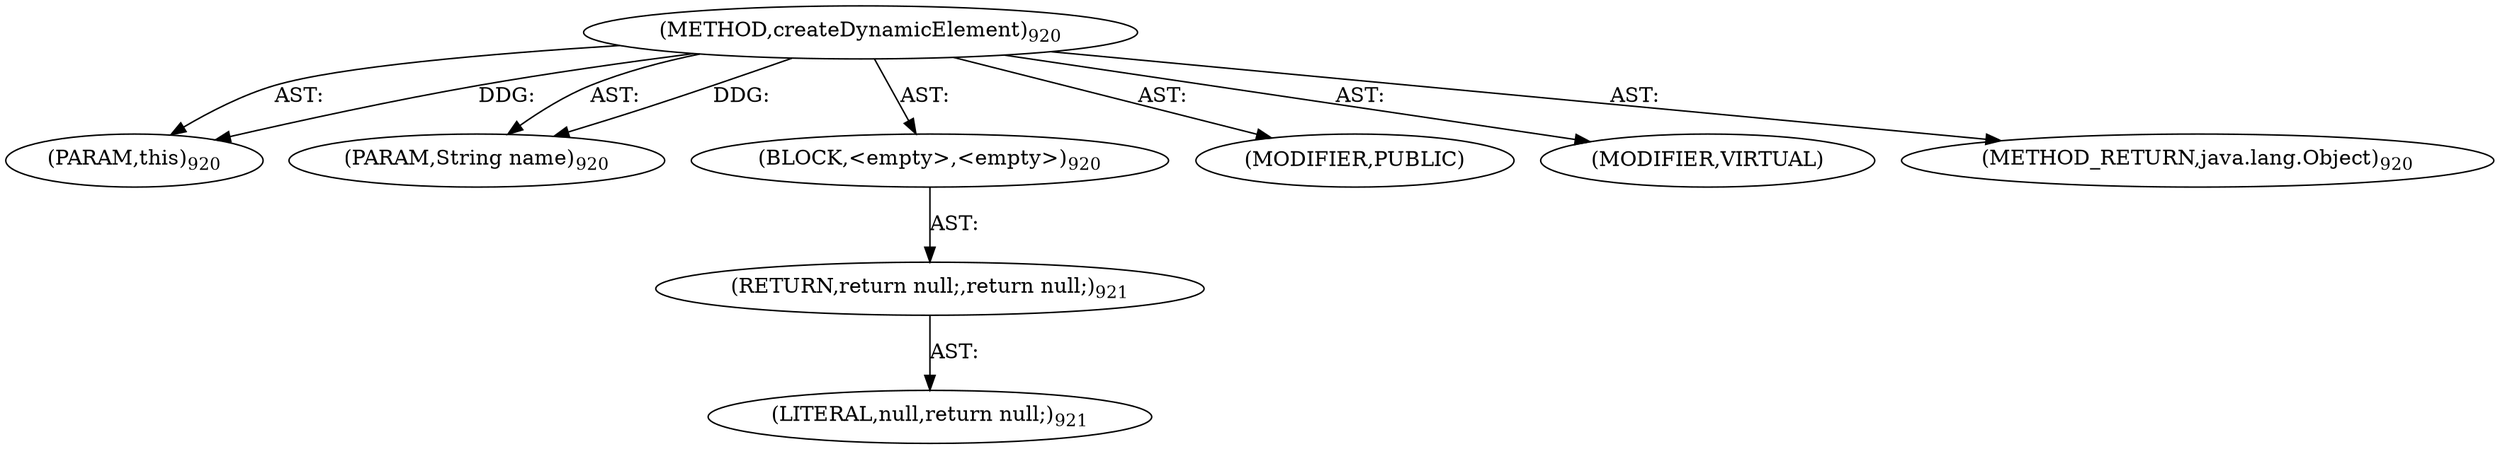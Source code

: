 digraph "createDynamicElement" {  
"111669149746" [label = <(METHOD,createDynamicElement)<SUB>920</SUB>> ]
"115964117076" [label = <(PARAM,this)<SUB>920</SUB>> ]
"115964117077" [label = <(PARAM,String name)<SUB>920</SUB>> ]
"25769803899" [label = <(BLOCK,&lt;empty&gt;,&lt;empty&gt;)<SUB>920</SUB>> ]
"146028888088" [label = <(RETURN,return null;,return null;)<SUB>921</SUB>> ]
"90194313308" [label = <(LITERAL,null,return null;)<SUB>921</SUB>> ]
"133143986313" [label = <(MODIFIER,PUBLIC)> ]
"133143986314" [label = <(MODIFIER,VIRTUAL)> ]
"128849018930" [label = <(METHOD_RETURN,java.lang.Object)<SUB>920</SUB>> ]
  "111669149746" -> "115964117076"  [ label = "AST: "] 
  "111669149746" -> "115964117077"  [ label = "AST: "] 
  "111669149746" -> "25769803899"  [ label = "AST: "] 
  "111669149746" -> "133143986313"  [ label = "AST: "] 
  "111669149746" -> "133143986314"  [ label = "AST: "] 
  "111669149746" -> "128849018930"  [ label = "AST: "] 
  "25769803899" -> "146028888088"  [ label = "AST: "] 
  "146028888088" -> "90194313308"  [ label = "AST: "] 
  "111669149746" -> "115964117076"  [ label = "DDG: "] 
  "111669149746" -> "115964117077"  [ label = "DDG: "] 
}
